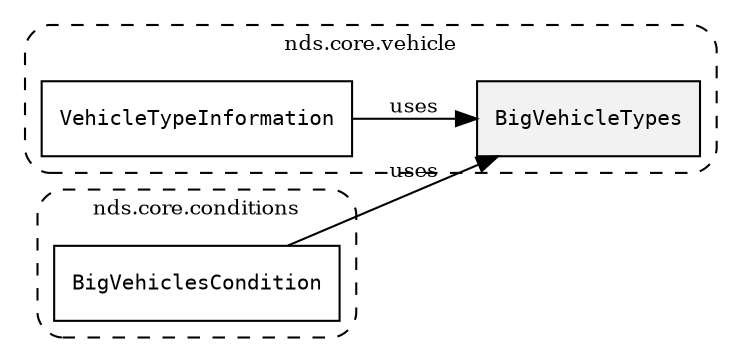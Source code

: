 /**
 * This dot file creates symbol collaboration diagram for BigVehicleTypes.
 */
digraph ZSERIO
{
    node [shape=box, fontsize=10];
    rankdir="LR";
    fontsize=10;
    tooltip="BigVehicleTypes collaboration diagram";

    subgraph "cluster_nds.core.vehicle"
    {
        style="dashed, rounded";
        label="nds.core.vehicle";
        tooltip="Package nds.core.vehicle";
        href="../../../content/packages/nds.core.vehicle.html#Package-nds-core-vehicle";
        target="_parent";

        "BigVehicleTypes" [style="filled", fillcolor="#0000000D", target="_parent", label=<<font face="monospace"><table align="center" border="0" cellspacing="0" cellpadding="0"><tr><td href="../../../content/packages/nds.core.vehicle.html#Bitmask-BigVehicleTypes" title="Bitmask defined in nds.core.vehicle">BigVehicleTypes</td></tr></table></font>>];
        "VehicleTypeInformation" [target="_parent", label=<<font face="monospace"><table align="center" border="0" cellspacing="0" cellpadding="0"><tr><td href="../../../content/packages/nds.core.vehicle.html#Structure-VehicleTypeInformation" title="Structure defined in nds.core.vehicle">VehicleTypeInformation</td></tr></table></font>>];
    }

    subgraph "cluster_nds.core.conditions"
    {
        style="dashed, rounded";
        label="nds.core.conditions";
        tooltip="Package nds.core.conditions";
        href="../../../content/packages/nds.core.conditions.html#Package-nds-core-conditions";
        target="_parent";

        "BigVehiclesCondition" [target="_parent", label=<<font face="monospace"><table align="center" border="0" cellspacing="0" cellpadding="0"><tr><td href="../../../content/packages/nds.core.conditions.html#Structure-BigVehiclesCondition" title="Structure defined in nds.core.conditions">BigVehiclesCondition</td></tr></table></font>>];
    }

    "BigVehiclesCondition" -> "BigVehicleTypes" [label="uses", fontsize=10];
    "VehicleTypeInformation" -> "BigVehicleTypes" [label="uses", fontsize=10];
}
